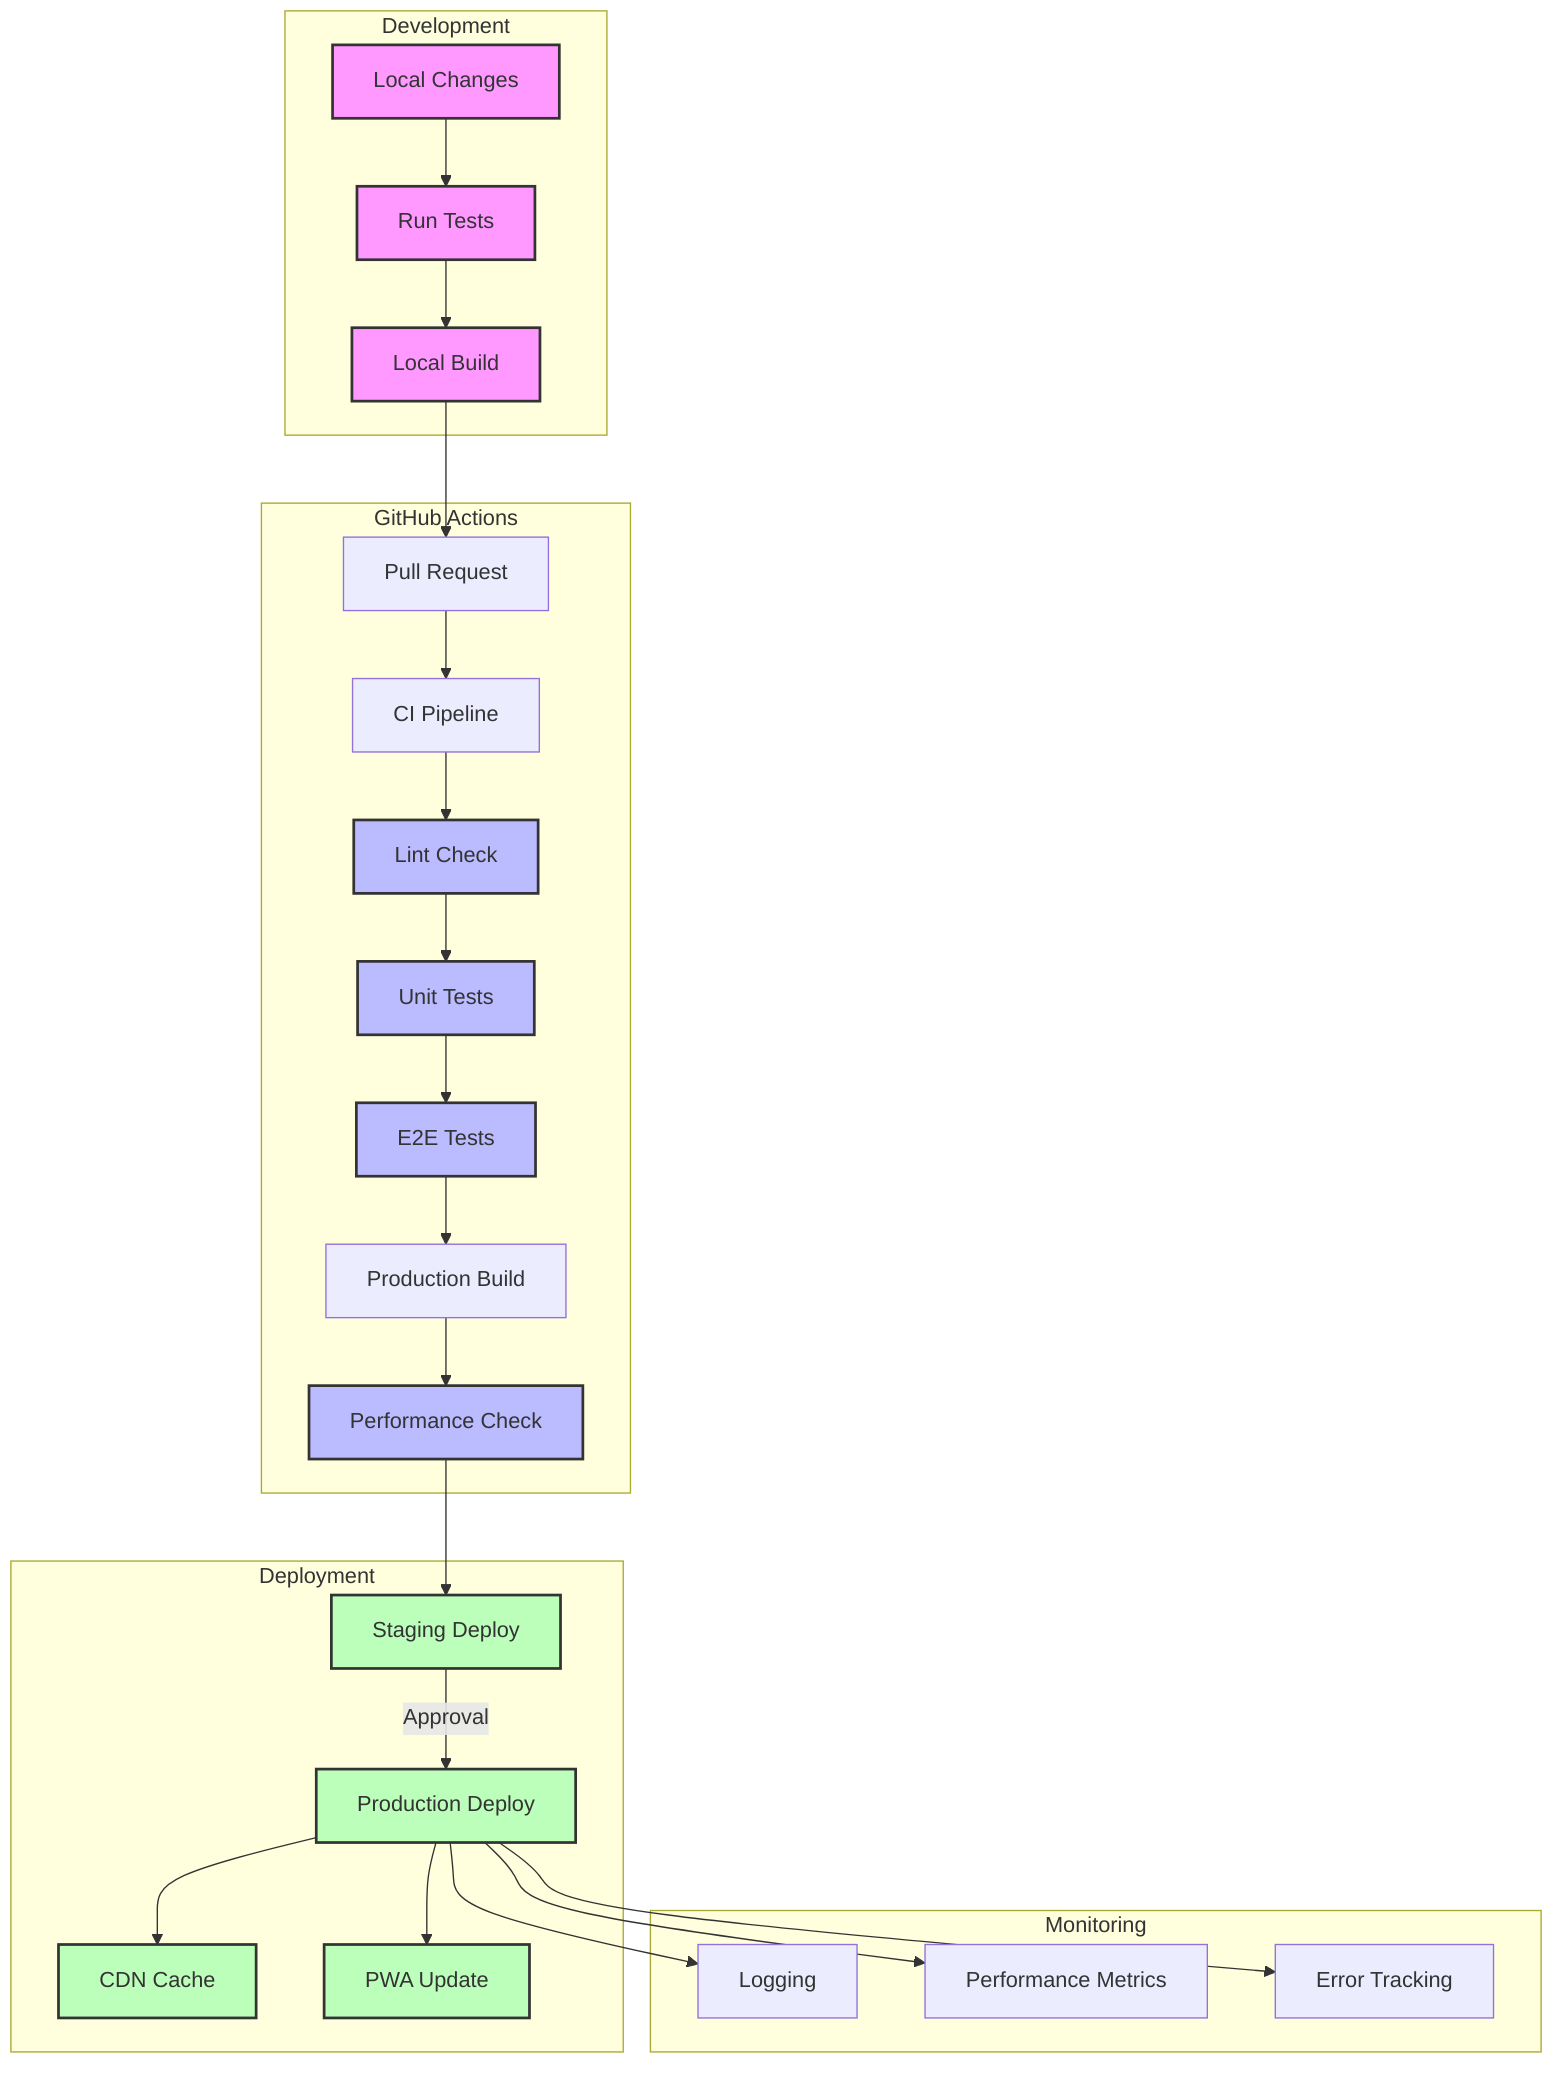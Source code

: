 flowchart TD
    subgraph Development
        LC[Local Changes]
        TC[Run Tests]
        LB[Local Build]
    end

    subgraph GitHub Actions
        PR[Pull Request]
        CI[CI Pipeline]
        LINT[Lint Check]
        UT[Unit Tests]
        E2E[E2E Tests]
        BUILD[Production Build]
        PERF[Performance Check]
    end

    subgraph Deployment
        STAGE[Staging Deploy]
        PROD[Production Deploy]
        CDN[CDN Cache]
        PWA[PWA Update]
    end

    subgraph Monitoring
        LOG[Logging]
        METRICS[Performance Metrics]
        ERROR[Error Tracking]
    end

    LC --> TC
    TC --> LB
    LB --> PR
    PR --> CI
    CI --> LINT
    LINT --> UT
    UT --> E2E
    E2E --> BUILD
    BUILD --> PERF
    PERF --> STAGE
    STAGE -- Approval --> PROD
    PROD --> CDN
    PROD --> PWA
    PROD --> LOG
    PROD --> METRICS
    PROD --> ERROR

    classDef process fill:#f9f,stroke:#333,stroke-width:2px
    classDef check fill:#bbf,stroke:#333,stroke-width:2px
    classDef deploy fill:#bfb,stroke:#333,stroke-width:2px
    class LC,TC,LB process
    class LINT,UT,E2E,PERF check
    class STAGE,PROD,CDN,PWA deploy